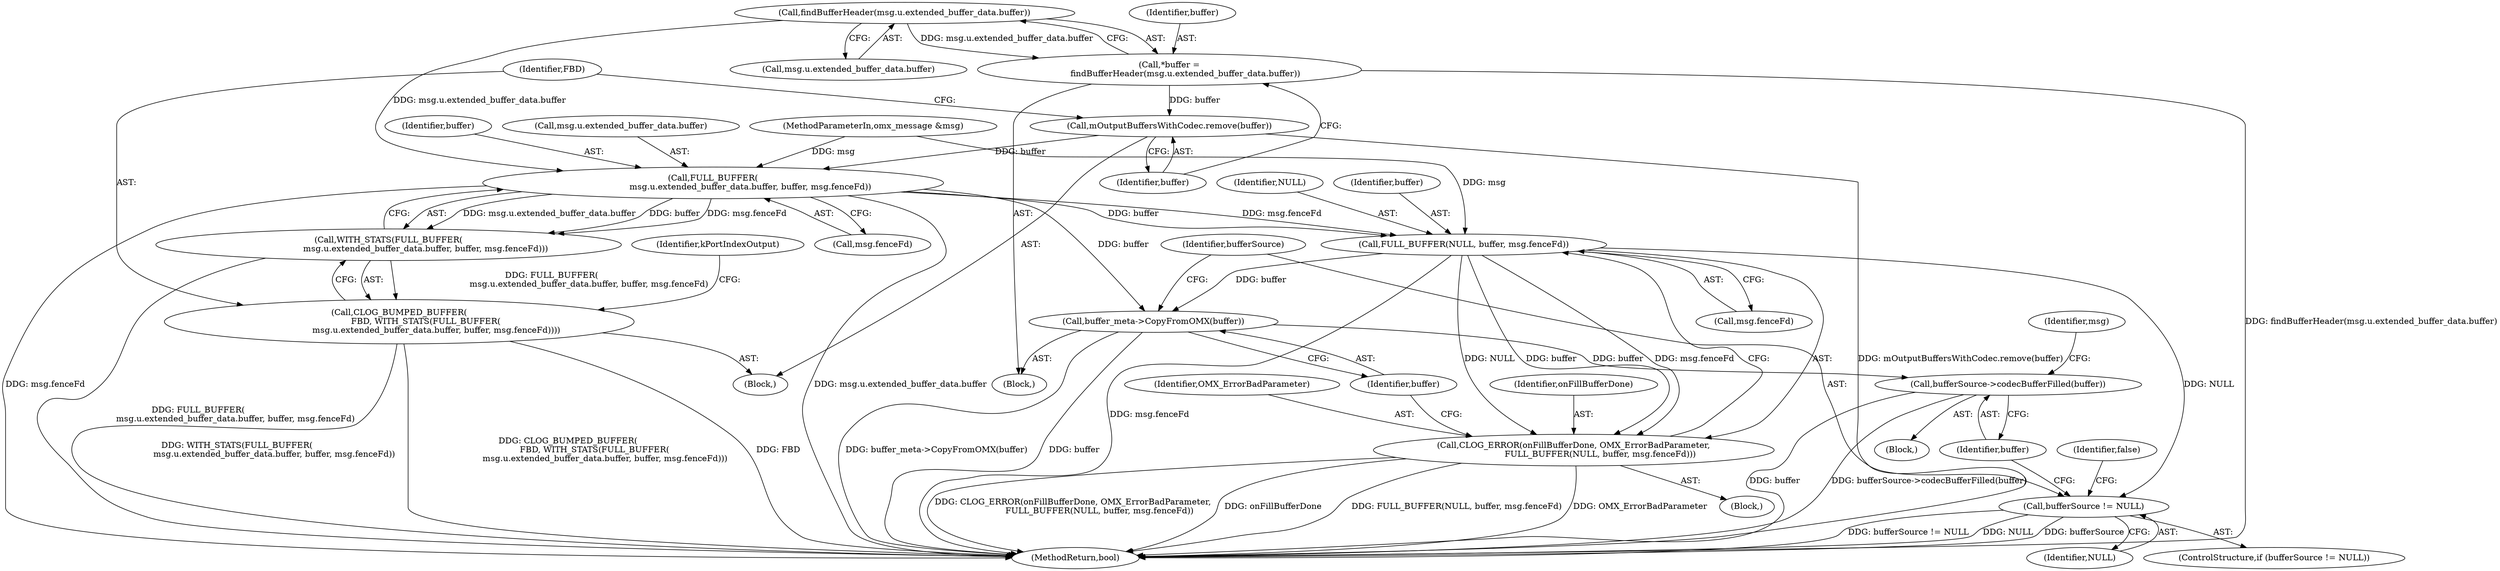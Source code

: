 digraph "1_Android_b351eabb428c7ca85a34513c64601f437923d576_8@del" {
"1000114" [label="(Call,findBufferHeader(msg.u.extended_buffer_data.buffer))"];
"1000112" [label="(Call,*buffer =\n            findBufferHeader(msg.u.extended_buffer_data.buffer))"];
"1000124" [label="(Call,mOutputBuffersWithCodec.remove(buffer))"];
"1000129" [label="(Call,FULL_BUFFER(\n                            msg.u.extended_buffer_data.buffer, buffer, msg.fenceFd))"];
"1000128" [label="(Call,WITH_STATS(FULL_BUFFER(\n                            msg.u.extended_buffer_data.buffer, buffer, msg.fenceFd)))"];
"1000126" [label="(Call,CLOG_BUMPED_BUFFER(\n                    FBD, WITH_STATS(FULL_BUFFER(\n                            msg.u.extended_buffer_data.buffer, buffer, msg.fenceFd))))"];
"1000179" [label="(Call,FULL_BUFFER(NULL, buffer, msg.fenceFd))"];
"1000176" [label="(Call,CLOG_ERROR(onFillBufferDone, OMX_ErrorBadParameter,\n                    FULL_BUFFER(NULL, buffer, msg.fenceFd)))"];
"1000185" [label="(Call,buffer_meta->CopyFromOMX(buffer))"];
"1000192" [label="(Call,bufferSource->codecBufferFilled(buffer))"];
"1000188" [label="(Call,bufferSource != NULL)"];
"1000127" [label="(Identifier,FBD)"];
"1000177" [label="(Identifier,onFillBufferDone)"];
"1000180" [label="(Identifier,NULL)"];
"1000181" [label="(Identifier,buffer)"];
"1000186" [label="(Identifier,buffer)"];
"1000185" [label="(Call,buffer_meta->CopyFromOMX(buffer))"];
"1000188" [label="(Call,bufferSource != NULL)"];
"1000137" [label="(Identifier,buffer)"];
"1000178" [label="(Identifier,OMX_ErrorBadParameter)"];
"1000113" [label="(Identifier,buffer)"];
"1000193" [label="(Identifier,buffer)"];
"1000257" [label="(MethodReturn,bool)"];
"1000110" [label="(Block,)"];
"1000138" [label="(Call,msg.fenceFd)"];
"1000112" [label="(Call,*buffer =\n            findBufferHeader(msg.u.extended_buffer_data.buffer))"];
"1000189" [label="(Identifier,bufferSource)"];
"1000191" [label="(Block,)"];
"1000192" [label="(Call,bufferSource->codecBufferFilled(buffer))"];
"1000128" [label="(Call,WITH_STATS(FULL_BUFFER(\n                            msg.u.extended_buffer_data.buffer, buffer, msg.fenceFd)))"];
"1000125" [label="(Identifier,buffer)"];
"1000142" [label="(Identifier,kPortIndexOutput)"];
"1000176" [label="(Call,CLOG_ERROR(onFillBufferDone, OMX_ErrorBadParameter,\n                    FULL_BUFFER(NULL, buffer, msg.fenceFd)))"];
"1000114" [label="(Call,findBufferHeader(msg.u.extended_buffer_data.buffer))"];
"1000182" [label="(Call,msg.fenceFd)"];
"1000101" [label="(MethodParameterIn,omx_message &msg)"];
"1000124" [label="(Call,mOutputBuffersWithCodec.remove(buffer))"];
"1000130" [label="(Call,msg.u.extended_buffer_data.buffer)"];
"1000175" [label="(Block,)"];
"1000129" [label="(Call,FULL_BUFFER(\n                            msg.u.extended_buffer_data.buffer, buffer, msg.fenceFd))"];
"1000198" [label="(Identifier,msg)"];
"1000187" [label="(ControlStructure,if (bufferSource != NULL))"];
"1000126" [label="(Call,CLOG_BUMPED_BUFFER(\n                    FBD, WITH_STATS(FULL_BUFFER(\n                            msg.u.extended_buffer_data.buffer, buffer, msg.fenceFd))))"];
"1000115" [label="(Call,msg.u.extended_buffer_data.buffer)"];
"1000190" [label="(Identifier,NULL)"];
"1000122" [label="(Block,)"];
"1000256" [label="(Identifier,false)"];
"1000179" [label="(Call,FULL_BUFFER(NULL, buffer, msg.fenceFd))"];
"1000114" -> "1000112"  [label="AST: "];
"1000114" -> "1000115"  [label="CFG: "];
"1000115" -> "1000114"  [label="AST: "];
"1000112" -> "1000114"  [label="CFG: "];
"1000114" -> "1000112"  [label="DDG: msg.u.extended_buffer_data.buffer"];
"1000114" -> "1000129"  [label="DDG: msg.u.extended_buffer_data.buffer"];
"1000112" -> "1000110"  [label="AST: "];
"1000113" -> "1000112"  [label="AST: "];
"1000125" -> "1000112"  [label="CFG: "];
"1000112" -> "1000257"  [label="DDG: findBufferHeader(msg.u.extended_buffer_data.buffer)"];
"1000112" -> "1000124"  [label="DDG: buffer"];
"1000124" -> "1000122"  [label="AST: "];
"1000124" -> "1000125"  [label="CFG: "];
"1000125" -> "1000124"  [label="AST: "];
"1000127" -> "1000124"  [label="CFG: "];
"1000124" -> "1000257"  [label="DDG: mOutputBuffersWithCodec.remove(buffer)"];
"1000124" -> "1000129"  [label="DDG: buffer"];
"1000129" -> "1000128"  [label="AST: "];
"1000129" -> "1000138"  [label="CFG: "];
"1000130" -> "1000129"  [label="AST: "];
"1000137" -> "1000129"  [label="AST: "];
"1000138" -> "1000129"  [label="AST: "];
"1000128" -> "1000129"  [label="CFG: "];
"1000129" -> "1000257"  [label="DDG: msg.u.extended_buffer_data.buffer"];
"1000129" -> "1000257"  [label="DDG: msg.fenceFd"];
"1000129" -> "1000128"  [label="DDG: msg.u.extended_buffer_data.buffer"];
"1000129" -> "1000128"  [label="DDG: buffer"];
"1000129" -> "1000128"  [label="DDG: msg.fenceFd"];
"1000101" -> "1000129"  [label="DDG: msg"];
"1000129" -> "1000179"  [label="DDG: buffer"];
"1000129" -> "1000179"  [label="DDG: msg.fenceFd"];
"1000129" -> "1000185"  [label="DDG: buffer"];
"1000128" -> "1000126"  [label="AST: "];
"1000126" -> "1000128"  [label="CFG: "];
"1000128" -> "1000257"  [label="DDG: FULL_BUFFER(\n                            msg.u.extended_buffer_data.buffer, buffer, msg.fenceFd)"];
"1000128" -> "1000126"  [label="DDG: FULL_BUFFER(\n                            msg.u.extended_buffer_data.buffer, buffer, msg.fenceFd)"];
"1000126" -> "1000122"  [label="AST: "];
"1000127" -> "1000126"  [label="AST: "];
"1000142" -> "1000126"  [label="CFG: "];
"1000126" -> "1000257"  [label="DDG: CLOG_BUMPED_BUFFER(\n                    FBD, WITH_STATS(FULL_BUFFER(\n                            msg.u.extended_buffer_data.buffer, buffer, msg.fenceFd)))"];
"1000126" -> "1000257"  [label="DDG: FBD"];
"1000126" -> "1000257"  [label="DDG: WITH_STATS(FULL_BUFFER(\n                            msg.u.extended_buffer_data.buffer, buffer, msg.fenceFd))"];
"1000179" -> "1000176"  [label="AST: "];
"1000179" -> "1000182"  [label="CFG: "];
"1000180" -> "1000179"  [label="AST: "];
"1000181" -> "1000179"  [label="AST: "];
"1000182" -> "1000179"  [label="AST: "];
"1000176" -> "1000179"  [label="CFG: "];
"1000179" -> "1000257"  [label="DDG: msg.fenceFd"];
"1000179" -> "1000176"  [label="DDG: NULL"];
"1000179" -> "1000176"  [label="DDG: buffer"];
"1000179" -> "1000176"  [label="DDG: msg.fenceFd"];
"1000101" -> "1000179"  [label="DDG: msg"];
"1000179" -> "1000185"  [label="DDG: buffer"];
"1000179" -> "1000188"  [label="DDG: NULL"];
"1000176" -> "1000175"  [label="AST: "];
"1000177" -> "1000176"  [label="AST: "];
"1000178" -> "1000176"  [label="AST: "];
"1000186" -> "1000176"  [label="CFG: "];
"1000176" -> "1000257"  [label="DDG: FULL_BUFFER(NULL, buffer, msg.fenceFd)"];
"1000176" -> "1000257"  [label="DDG: OMX_ErrorBadParameter"];
"1000176" -> "1000257"  [label="DDG: CLOG_ERROR(onFillBufferDone, OMX_ErrorBadParameter,\n                    FULL_BUFFER(NULL, buffer, msg.fenceFd))"];
"1000176" -> "1000257"  [label="DDG: onFillBufferDone"];
"1000185" -> "1000110"  [label="AST: "];
"1000185" -> "1000186"  [label="CFG: "];
"1000186" -> "1000185"  [label="AST: "];
"1000189" -> "1000185"  [label="CFG: "];
"1000185" -> "1000257"  [label="DDG: buffer_meta->CopyFromOMX(buffer)"];
"1000185" -> "1000257"  [label="DDG: buffer"];
"1000185" -> "1000192"  [label="DDG: buffer"];
"1000192" -> "1000191"  [label="AST: "];
"1000192" -> "1000193"  [label="CFG: "];
"1000193" -> "1000192"  [label="AST: "];
"1000198" -> "1000192"  [label="CFG: "];
"1000192" -> "1000257"  [label="DDG: buffer"];
"1000192" -> "1000257"  [label="DDG: bufferSource->codecBufferFilled(buffer)"];
"1000188" -> "1000187"  [label="AST: "];
"1000188" -> "1000190"  [label="CFG: "];
"1000189" -> "1000188"  [label="AST: "];
"1000190" -> "1000188"  [label="AST: "];
"1000193" -> "1000188"  [label="CFG: "];
"1000256" -> "1000188"  [label="CFG: "];
"1000188" -> "1000257"  [label="DDG: bufferSource != NULL"];
"1000188" -> "1000257"  [label="DDG: NULL"];
"1000188" -> "1000257"  [label="DDG: bufferSource"];
}
